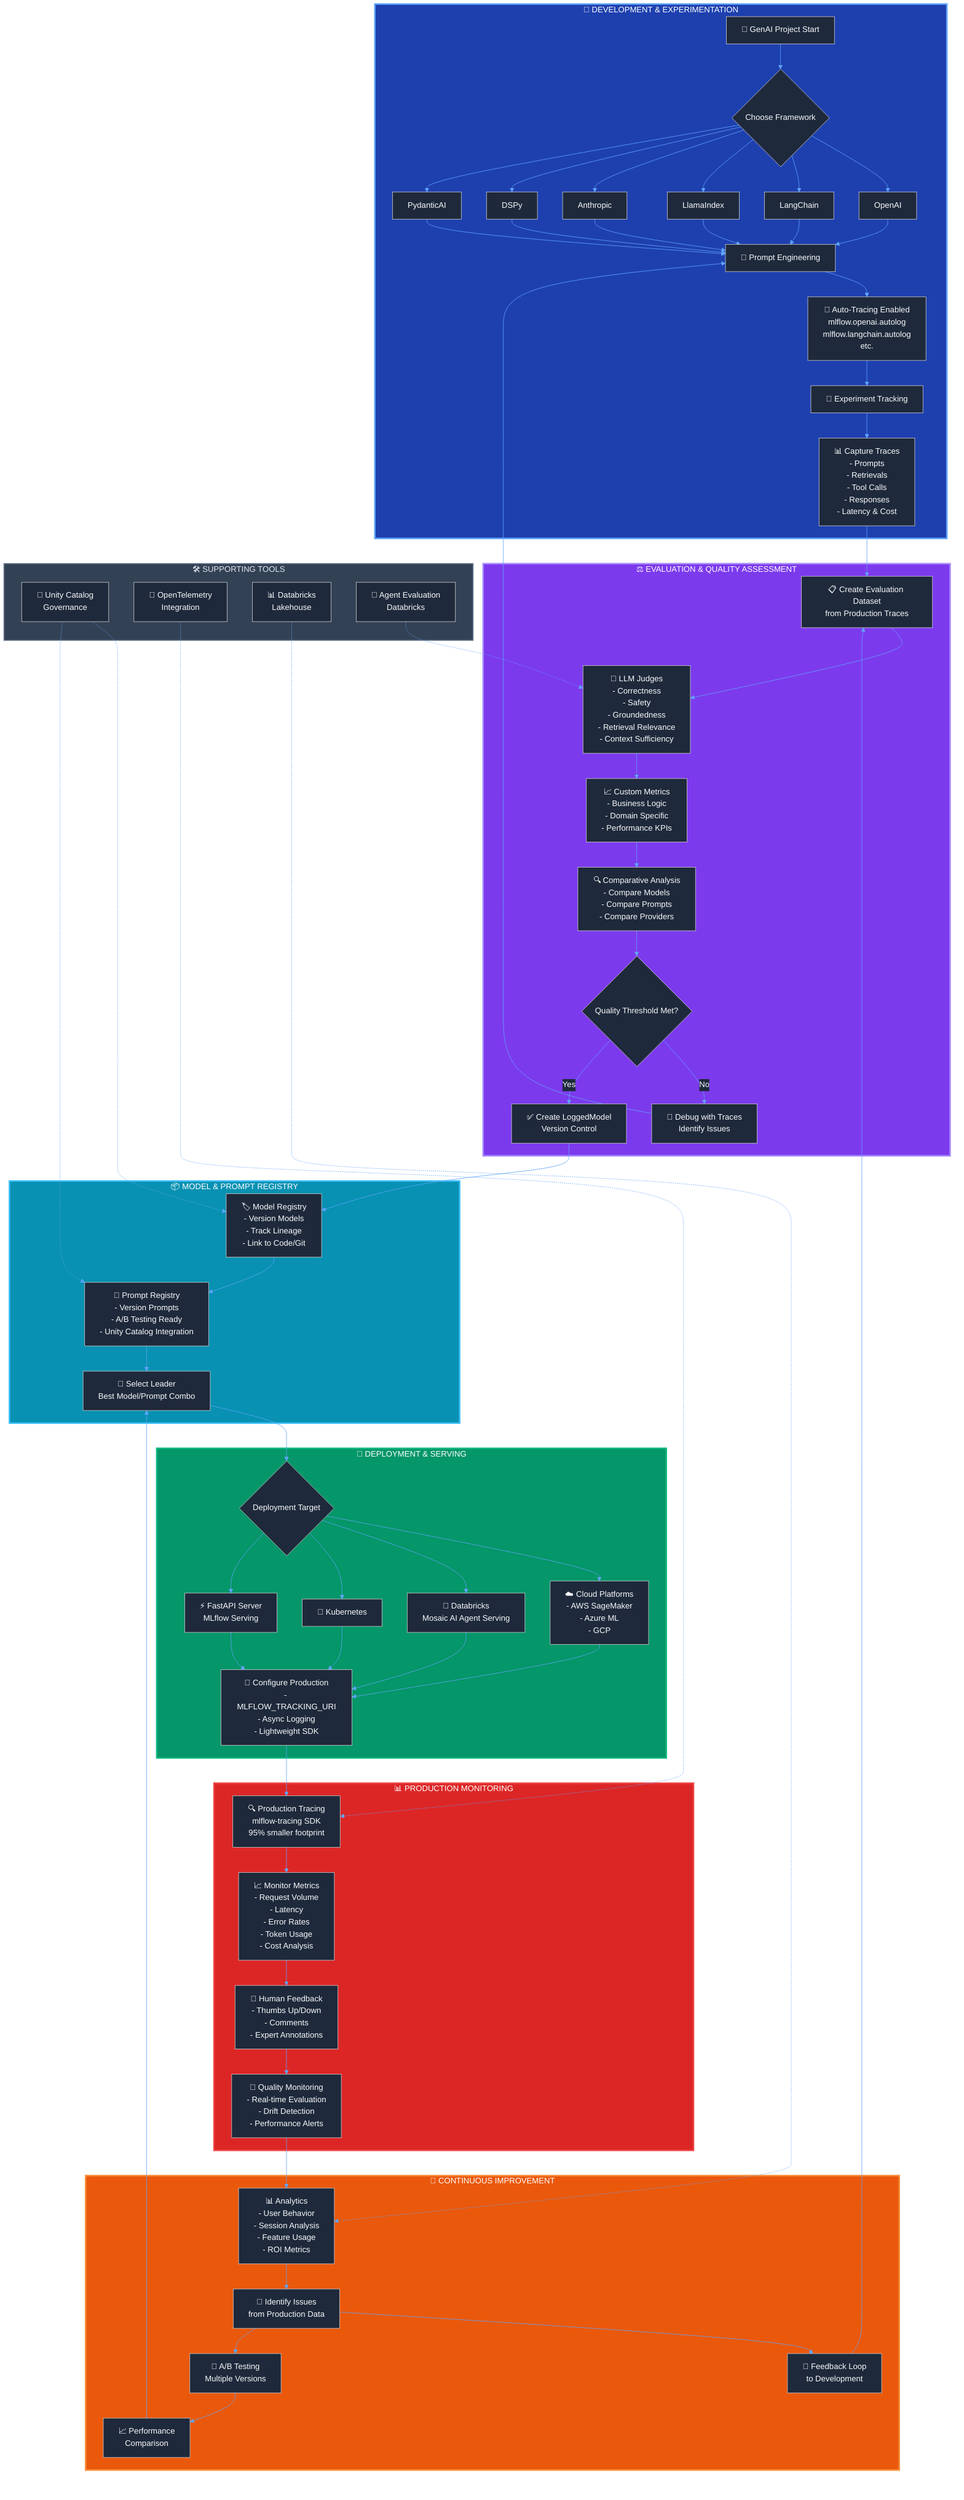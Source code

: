 %%{init: {
  'theme': 'dark',
  'themeVariables': {
    'primaryColor': '#1e40af',
    'primaryTextColor': '#ffffff',
    'primaryBorderColor': '#60a5fa',
    'lineColor': '#60a5fa',
    'secondaryColor': '#7c3aed',
    'tertiaryColor': '#0891b2',
    'background': '#0f172a',
    'mainBkg': '#1e293b',
    'secondBkg': '#334155',
    'tertiaryBkg': '#475569',
    'primaryBorderColor': '#60a5fa',
    'secondaryBorderColor': '#a78bfa',
    'tertiaryBorderColor': '#38bdf8',
    'primaryTextColor': '#f8fafc',
    'secondaryTextColor': '#e2e8f0',
    'tertiaryTextColor': '#cbd5e1',
    'nodeTextColor': '#f8fafc',
    'textColor': '#f8fafc',
    'titleColor': '#f8fafc',
    'labelTextColor': '#f8fafc',
    'actorLineColor': '#60a5fa',
    'actorBorder': '#60a5fa',
    'actorBkg': '#1e293b',
    'actorTextColor': '#f8fafc',
    'activationBorderColor': '#60a5fa',
    'activationBkgColor': '#334155',
    'sequenceNumberColor': '#f8fafc',
    'noteBorderColor': '#60a5fa',
    'noteBkgColor': '#1e293b',
    'noteTextColor': '#f8fafc',
    'sectionBkgColor': '#1e293b',
    'altSectionBkgColor': '#334155',
    'sectionBkgColor2': '#475569',
    'excludeBkgColor': '#64748b',
    'taskBorderColor': '#60a5fa',
    'taskBkgColor': '#334155',
    'taskTextColor': '#f8fafc',
    'taskTextLightColor': '#f8fafc',
    'taskTextOutsideColor': '#f8fafc',
    'taskTextClickableColor': '#60a5fa',
    'activeTaskBorderColor': '#3b82f6',
    'activeTaskBkgColor': '#1e40af',
    'gridColor': '#475569',
    'doneTaskBkgColor': '#10b981',
    'doneTaskBorderColor': '#059669',
    'critBorderColor': '#ef4444',
    'critBkgColor': '#dc2626',
    'todayLineColor': '#60a5fa',
    'labelColor': '#f8fafc',
    'errorBkgColor': '#7f1d1d',
    'errorTextColor': '#fca5a5',
    'clusterBkg': '#1e293b',
    'clusterBorder': '#60a5fa',
    'defaultLinkColor': '#60a5fa',
    'edgeLabelBackground': '#1e293b',
    'nodeTextColor': '#f8fafc'
  }
}}%%

flowchart TB
    subgraph Development["🧪 DEVELOPMENT & EXPERIMENTATION"]
        A[🎯 GenAI Project Start] --> B{Choose Framework}
        B --> C1[OpenAI]
        B --> C2[LangChain]
        B --> C3[LlamaIndex]
        B --> C4[Anthropic]
        B --> C5[DSPy]
        B --> C6[PydanticAI]
        
        C1 --> D[📝 Prompt Engineering]
        C2 --> D
        C3 --> D
        C4 --> D
        C5 --> D
        C6 --> D
        
        D --> E[🔄 Auto-Tracing Enabled<br/>mlflow.openai.autolog<br/>mlflow.langchain.autolog<br/>etc.]
        
        E --> F[🧪 Experiment Tracking]
        F --> G[📊 Capture Traces<br/>- Prompts<br/>- Retrievals<br/>- Tool Calls<br/>- Responses<br/>- Latency & Cost]
    end
    
    subgraph Evaluation["⚖️ EVALUATION & QUALITY ASSESSMENT"]
        G --> H[📋 Create Evaluation Dataset<br/>from Production Traces]
        H --> I[🤖 LLM Judges<br/>- Correctness<br/>- Safety<br/>- Groundedness<br/>- Retrieval Relevance<br/>- Context Sufficiency]
        
        I --> J[📈 Custom Metrics<br/>- Business Logic<br/>- Domain Specific<br/>- Performance KPIs]
        
        J --> K[🔍 Comparative Analysis<br/>- Compare Models<br/>- Compare Prompts<br/>- Compare Providers]
        
        K --> L{Quality Threshold Met?}
        L -->|No| M[🔧 Debug with Traces<br/>Identify Issues]
        M --> D
        L -->|Yes| N[✅ Create LoggedModel<br/>Version Control]
    end
    
    subgraph Registry["📦 MODEL & PROMPT REGISTRY"]
        N --> O[🏷️ Model Registry<br/>- Version Models<br/>- Track Lineage<br/>- Link to Code/Git]
        
        O --> P[📝 Prompt Registry<br/>- Version Prompts<br/>- A/B Testing Ready<br/>- Unity Catalog Integration]
        
        P --> Q[🎯 Select Leader<br/>Best Model/Prompt Combo]
    end
    
    subgraph Deployment["🚀 DEPLOYMENT & SERVING"]
        Q --> R{Deployment Target}
        R --> S1[☁️ Cloud Platforms<br/>- AWS SageMaker<br/>- Azure ML<br/>- GCP]
        R --> S2[🏢 Databricks<br/>Mosaic AI Agent Serving]
        R --> S3[🐳 Kubernetes]
        R --> S4[⚡ FastAPI Server<br/>MLflow Serving]
        
        S1 --> T[🔌 Configure Production<br/>- MLFLOW_TRACKING_URI<br/>- Async Logging<br/>- Lightweight SDK]
        S2 --> T
        S3 --> T
        S4 --> T
    end
    
    subgraph Production["📊 PRODUCTION MONITORING"]
        T --> U[🔍 Production Tracing<br/>mlflow-tracing SDK<br/>95% smaller footprint]
        
        U --> V[📈 Monitor Metrics<br/>- Request Volume<br/>- Latency<br/>- Error Rates<br/>- Token Usage<br/>- Cost Analysis]
        
        V --> W[👥 Human Feedback<br/>- Thumbs Up/Down<br/>- Comments<br/>- Expert Annotations]
        
        W --> X[🎯 Quality Monitoring<br/>- Real-time Evaluation<br/>- Drift Detection<br/>- Performance Alerts]
    end
    
    subgraph Optimization["🔄 CONTINUOUS IMPROVEMENT"]
        X --> Y[📊 Analytics<br/>- User Behavior<br/>- Session Analysis<br/>- Feature Usage<br/>- ROI Metrics]
        
        Y --> Z[🎯 Identify Issues<br/>from Production Data]
        
        Z --> AA[🔄 Feedback Loop<br/>to Development]
        AA --> H
        
        Z --> AB[🚀 A/B Testing<br/>Multiple Versions]
        AB --> AC[📈 Performance<br/>Comparison]
        AC --> Q
    end
    
    subgraph Tools["🛠️ SUPPORTING TOOLS"]
        AD[🔐 Unity Catalog<br/>Governance] -.-> O
        AD -.-> P
        AE[🔗 OpenTelemetry<br/>Integration] -.-> U
        AF[📊 Databricks<br/>Lakehouse] -.-> Y
        AG[🤖 Agent Evaluation<br/>Databricks] -.-> I
    end
    
    %% Click handlers with documentation links
    click A "https://mlflow.org/docs/latest/genai/" "Getting Started with MLflow GenAI"
    click C1 "https://mlflow.org/docs/latest/llms/openai/index.html" "OpenAI Integration"
    click C2 "https://mlflow.org/docs/latest/llms/langchain/index.html" "LangChain Integration"
    click C3 "https://mlflow.org/docs/latest/llms/llama-index/index.html" "LlamaIndex Integration"
    click C4 "https://mlflow.org/docs/latest/llms/anthropic/index.html" "Anthropic Integration"
    click C5 "https://mlflow.org/docs/latest/llms/dspy/index.html" "DSPy Integration"
    click C6 "https://mlflow.org/docs/latest/llms/pydantic-ai/index.html" "PydanticAI Integration"
    click D "https://mlflow.org/docs/latest/llms/prompt-engineering/index.html" "Prompt Engineering Guide"
    click E "https://mlflow.org/docs/latest/genai/tracing/index.html#automatic-tracing" "Auto-Tracing Documentation"
    click F "https://mlflow.org/docs/latest/tracking.html" "Experiment Tracking"
    click G "https://mlflow.org/docs/latest/genai/tracing/index.html" "MLflow Tracing"
    click H "https://mlflow.org/docs/latest/llms/llm-evaluate/index.html#creating-an-evaluation-dataset" "Creating Evaluation Datasets"
    click I "https://mlflow.org/docs/latest/llms/llm-evaluate/index.html#llm-as-a-judge-metrics" "LLM Judge Metrics"
    click J "https://mlflow.org/docs/latest/llms/llm-evaluate/index.html#custom-metrics" "Custom Metrics"
    click K "https://mlflow.org/docs/latest/llms/llm-evaluate/index.html#comparative-analysis" "Model Comparison"
    click M "https://mlflow.org/docs/latest/genai/tracing/index.html#debugging" "Debugging with Traces"
    click N "https://mlflow.org/docs/latest/genai/mlflow-3/index.html#loggedmodels" "LoggedModel Documentation"
    click O "https://mlflow.org/docs/latest/model-registry.html" "Model Registry"
    click P "https://mlflow.org/docs/latest/llms/prompt-engineering/prompt-registry.html" "Prompt Registry"
    click Q "https://mlflow.org/docs/latest/model-registry.html#model-registry-workflows" "Model Selection Workflow"
    click S1 "https://mlflow.org/docs/latest/python_api/mlflow.deployments.html" "Cloud Deployment"
    click S2 "https://docs.databricks.com/en/generative-ai/agent-serving.html" "Databricks Agent Serving"
    click S3 "https://mlflow.org/docs/latest/deployment/deploy-model-to-kubernetes/index.html" "Kubernetes Deployment"
    click S4 "https://mlflow.org/docs/latest/deployment/index.html" "MLflow Model Serving"
    click T "https://mlflow.org/docs/latest/genai/tracing/prod-tracing/index.html#configuration" "Production Configuration"
    click U "https://mlflow.org/docs/latest/genai/tracing/prod-tracing/index.html" "Production Tracing"
    click V "https://mlflow.org/docs/latest/genai/tracing/prod-tracing/index.html#monitoring-metrics" "Monitoring Metrics"
    click W "https://mlflow.org/docs/latest/llms/llm-evaluate/index.html#human-feedback" "Human Feedback Collection"
    click X "https://mlflow.org/docs/latest/genai/tracing/prod-tracing/index.html#quality-monitoring" "Quality Monitoring"
    click Y "https://mlflow.org/docs/latest/genai/tracing/prod-tracing/index.html#analytics" "Production Analytics"
    click AB "https://mlflow.org/docs/latest/llms/prompt-engineering/prompt-registry.html#a-b-testing" "A/B Testing"
    click AD "https://docs.databricks.com/en/data-governance/unity-catalog/index.html" "Unity Catalog"
    click AE "https://mlflow.org/docs/latest/genai/tracing/index.html#opentelemetry-integration" "OpenTelemetry Integration"
    click AF "https://www.databricks.com/product/data-lakehouse" "Databricks Lakehouse"
    click AG "https://docs.databricks.com/en/generative-ai/agent-evaluation/index.html" "Agent Evaluation"
    
    style Development fill:#1e40af,stroke:#60a5fa,stroke-width:3px,color:#ffffff
    style Evaluation fill:#7c3aed,stroke:#a78bfa,stroke-width:3px,color:#ffffff
    style Registry fill:#0891b2,stroke:#38bdf8,stroke-width:3px,color:#ffffff
    style Deployment fill:#059669,stroke:#10b981,stroke-width:3px,color:#ffffff
    style Production fill:#dc2626,stroke:#ef4444,stroke-width:3px,color:#ffffff
    style Optimization fill:#ea580c,stroke:#fb923c,stroke-width:3px,color:#ffffff
    style Tools fill:#334155,stroke:#64748b,stroke-width:2px,color:#e2e8f0